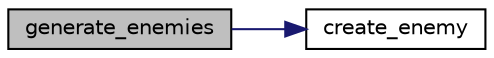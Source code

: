 digraph "generate_enemies"
{
 // LATEX_PDF_SIZE
  edge [fontname="Helvetica",fontsize="10",labelfontname="Helvetica",labelfontsize="10"];
  node [fontname="Helvetica",fontsize="10",shape=record];
  rankdir="LR";
  Node1 [label="generate_enemies",height=0.2,width=0.4,color="black", fillcolor="grey75", style="filled", fontcolor="black",tooltip="Initializes the enemy array, with the correct values for each object."];
  Node1 -> Node2 [color="midnightblue",fontsize="10",style="solid",fontname="Helvetica"];
  Node2 [label="create_enemy",height=0.2,width=0.4,color="black", fillcolor="white", style="filled",URL="$group__logic.html#gaeaa48a43dfc8592a47c63e08de926ef1",tooltip="Creates an enemy object based on some parameters, dinamically alocating memory, and returns a pointer..."];
}
